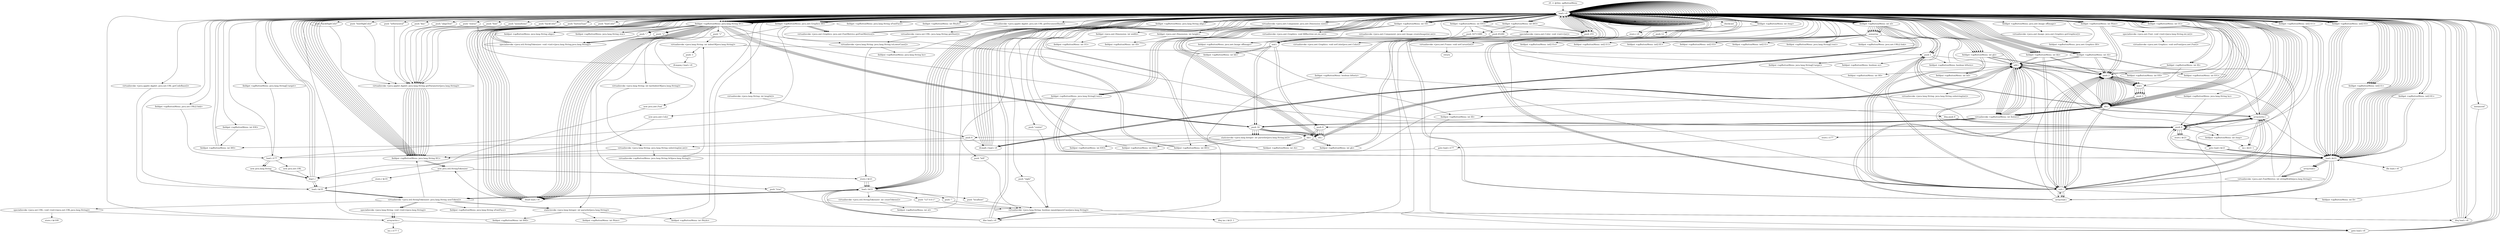 digraph "" {
    "r0 := @this: apButtonMenu"
    "load.r r0"
    "r0 := @this: apButtonMenu"->"load.r r0";
    "load.r r0"->"load.r r0";
    "push \"key\""
    "load.r r0"->"push \"key\"";
    "virtualinvoke <java.applet.Applet: java.lang.String getParameter(java.lang.String)>"
    "push \"key\""->"virtualinvoke <java.applet.Applet: java.lang.String getParameter(java.lang.String)>";
    "fieldput <apButtonMenu: java.lang.String l01>"
    "virtualinvoke <java.applet.Applet: java.lang.String getParameter(java.lang.String)>"->"fieldput <apButtonMenu: java.lang.String l01>";
    "fieldput <apButtonMenu: java.lang.String l01>"->"load.r r0";
    "fieldget <apButtonMenu: java.lang.String l01>"
    "load.r r0"->"fieldget <apButtonMenu: java.lang.String l01>";
    "ifnull load.r r0"
    "fieldget <apButtonMenu: java.lang.String l01>"->"ifnull load.r r0";
    "ifnull load.r r0"->"load.r r0";
    "load.r r0"->"fieldget <apButtonMenu: java.lang.String l01>";
    "virtualinvoke <java.lang.String: int length()>"
    "fieldget <apButtonMenu: java.lang.String l01>"->"virtualinvoke <java.lang.String: int length()>";
    "push 6"
    "virtualinvoke <java.lang.String: int length()>"->"push 6";
    "ifcmplt.i load.r r0"
    "push 6"->"ifcmplt.i load.r r0";
    "ifcmplt.i load.r r0"->"load.r r0";
    "load.r r0"->"load.r r0";
    "load.r r0"->"fieldget <apButtonMenu: java.lang.String l01>";
    "virtualinvoke <java.lang.String: java.lang.String toLowerCase()>"
    "fieldget <apButtonMenu: java.lang.String l01>"->"virtualinvoke <java.lang.String: java.lang.String toLowerCase()>";
    "fieldput <apButtonMenu: java.lang.String ho>"
    "virtualinvoke <java.lang.String: java.lang.String toLowerCase()>"->"fieldput <apButtonMenu: java.lang.String ho>";
    "fieldput <apButtonMenu: java.lang.String ho>"->"load.r r0";
    "virtualinvoke <java.applet.Applet: java.net.URL getDocumentBase()>"
    "load.r r0"->"virtualinvoke <java.applet.Applet: java.net.URL getDocumentBase()>";
    "virtualinvoke <java.net.URL: java.lang.String getHost()>"
    "virtualinvoke <java.applet.Applet: java.net.URL getDocumentBase()>"->"virtualinvoke <java.net.URL: java.lang.String getHost()>";
    "virtualinvoke <java.net.URL: java.lang.String getHost()>"->"virtualinvoke <java.lang.String: java.lang.String toLowerCase()>";
    "store.r $r21"
    "virtualinvoke <java.lang.String: java.lang.String toLowerCase()>"->"store.r $r21";
    "load.r $r21"
    "store.r $r21"->"load.r $r21";
    "load.r $r21"->"ifnull load.r r0";
    "ifnull load.r r0"->"load.r $r21";
    "push \"localhost\""
    "load.r $r21"->"push \"localhost\"";
    "virtualinvoke <java.lang.String: boolean equalsIgnoreCase(java.lang.String)>"
    "push \"localhost\""->"virtualinvoke <java.lang.String: boolean equalsIgnoreCase(java.lang.String)>";
    "ifne load.r r0"
    "virtualinvoke <java.lang.String: boolean equalsIgnoreCase(java.lang.String)>"->"ifne load.r r0";
    "ifne load.r r0"->"load.r $r21";
    "push \"127.0.0.1\""
    "load.r $r21"->"push \"127.0.0.1\"";
    "push \"127.0.0.1\""->"virtualinvoke <java.lang.String: boolean equalsIgnoreCase(java.lang.String)>";
    "virtualinvoke <java.lang.String: boolean equalsIgnoreCase(java.lang.String)>"->"ifne load.r r0";
    "ifne load.r r0"->"load.r $r21";
    "push \"\""
    "load.r $r21"->"push \"\"";
    "push \"\""->"virtualinvoke <java.lang.String: boolean equalsIgnoreCase(java.lang.String)>";
    "virtualinvoke <java.lang.String: boolean equalsIgnoreCase(java.lang.String)>"->"ifne load.r r0";
    "ifne load.r r0"->"load.r $r21";
    "load.r $r21"->"load.r r0";
    "load.r r0"->"load.r r0";
    "fieldget <apButtonMenu: java.lang.String ho>"
    "load.r r0"->"fieldget <apButtonMenu: java.lang.String ho>";
    "push 0"
    "fieldget <apButtonMenu: java.lang.String ho>"->"push 0";
    "push 0"->"push 6";
    "virtualinvoke <java.lang.String: java.lang.String substring(int,int)>"
    "push 6"->"virtualinvoke <java.lang.String: java.lang.String substring(int,int)>";
    "virtualinvoke <apButtonMenu: java.lang.String hO(java.lang.String)>"
    "virtualinvoke <java.lang.String: java.lang.String substring(int,int)>"->"virtualinvoke <apButtonMenu: java.lang.String hO(java.lang.String)>";
    "virtualinvoke <java.lang.String: int indexOf(java.lang.String)>"
    "virtualinvoke <apButtonMenu: java.lang.String hO(java.lang.String)>"->"virtualinvoke <java.lang.String: int indexOf(java.lang.String)>";
    "push -1"
    "virtualinvoke <java.lang.String: int indexOf(java.lang.String)>"->"push -1";
    "ifcmpeq.i load.r r0"
    "push -1"->"ifcmpeq.i load.r r0";
    "ifcmpeq.i load.r r0"->"load.r r0";
    "push 1"
    "load.r r0"->"push 1";
    "fieldput <apButtonMenu: boolean oo>"
    "push 1"->"fieldput <apButtonMenu: boolean oo>";
    "fieldput <apButtonMenu: boolean oo>"->"load.r r0";
    "load.r r0"->"load.r r0";
    "virtualinvoke <java.awt.Component: java.awt.Dimension size()>"
    "load.r r0"->"virtualinvoke <java.awt.Component: java.awt.Dimension size()>";
    "fieldget <java.awt.Dimension: int width>"
    "virtualinvoke <java.awt.Component: java.awt.Dimension size()>"->"fieldget <java.awt.Dimension: int width>";
    "fieldput <apButtonMenu: int O1>"
    "fieldget <java.awt.Dimension: int width>"->"fieldput <apButtonMenu: int O1>";
    "fieldput <apButtonMenu: int O1>"->"load.r r0";
    "load.r r0"->"load.r r0";
    "load.r r0"->"virtualinvoke <java.awt.Component: java.awt.Dimension size()>";
    "fieldget <java.awt.Dimension: int height>"
    "virtualinvoke <java.awt.Component: java.awt.Dimension size()>"->"fieldget <java.awt.Dimension: int height>";
    "fieldput <apButtonMenu: int Ol>"
    "fieldget <java.awt.Dimension: int height>"->"fieldput <apButtonMenu: int Ol>";
    "fieldput <apButtonMenu: int Ol>"->"load.r r0";
    "load.r r0"->"load.r r0";
    "push \"buttonType\""
    "load.r r0"->"push \"buttonType\"";
    "push \"buttonType\""->"virtualinvoke <java.applet.Applet: java.lang.String getParameter(java.lang.String)>";
    "virtualinvoke <java.applet.Applet: java.lang.String getParameter(java.lang.String)>"->"fieldput <apButtonMenu: java.lang.String l01>";
    "fieldput <apButtonMenu: java.lang.String l01>"->"load.r r0";
    "load.r r0"->"fieldget <apButtonMenu: java.lang.String l01>";
    "fieldget <apButtonMenu: java.lang.String l01>"->"ifnull load.r r0";
    "ifnull load.r r0"->"load.r r0";
    "load.r r0"->"load.r r0";
    "load.r r0"->"fieldget <apButtonMenu: java.lang.String l01>";
    "staticinvoke <java.lang.Integer: int parseInt(java.lang.String)>"
    "fieldget <apButtonMenu: java.lang.String l01>"->"staticinvoke <java.lang.Integer: int parseInt(java.lang.String)>";
    "fieldput <apButtonMenu: int l00l>"
    "staticinvoke <java.lang.Integer: int parseInt(java.lang.String)>"->"fieldput <apButtonMenu: int l00l>";
    "fieldput <apButtonMenu: int l00l>"->"load.r r0";
    "load.r r0"->"load.r r0";
    "push \"backColor\""
    "load.r r0"->"push \"backColor\"";
    "push \"backColor\""->"virtualinvoke <java.applet.Applet: java.lang.String getParameter(java.lang.String)>";
    "virtualinvoke <java.applet.Applet: java.lang.String getParameter(java.lang.String)>"->"fieldput <apButtonMenu: java.lang.String l01>";
    "fieldput <apButtonMenu: java.lang.String l01>"->"load.r r0";
    "load.r r0"->"fieldget <apButtonMenu: java.lang.String l01>";
    "fieldget <apButtonMenu: java.lang.String l01>"->"ifnull load.r r0";
    "ifnull load.r r0"->"load.r r0";
    "load.r r0"->"load.r r0";
    "load.r r0"->"fieldget <apButtonMenu: java.lang.String l01>";
    "push 16"
    "fieldget <apButtonMenu: java.lang.String l01>"->"push 16";
    "staticinvoke <java.lang.Integer: int parseInt(java.lang.String,int)>"
    "push 16"->"staticinvoke <java.lang.Integer: int parseInt(java.lang.String,int)>";
    "fieldput <apButtonMenu: int lOO>"
    "staticinvoke <java.lang.Integer: int parseInt(java.lang.String,int)>"->"fieldput <apButtonMenu: int lOO>";
    "fieldput <apButtonMenu: int lOO>"->"load.r r0";
    "load.r r0"->"load.r r0";
    "fieldget <apButtonMenu: int lOO>"
    "load.r r0"->"fieldget <apButtonMenu: int lOO>";
    "fieldput <apButtonMenu: int l0O>"
    "fieldget <apButtonMenu: int lOO>"->"fieldput <apButtonMenu: int l0O>";
    "fieldput <apButtonMenu: int l0O>"->"load.r r0";
    "load.r r0"->"load.r r0";
    "push \"fontColor\""
    "load.r r0"->"push \"fontColor\"";
    "push \"fontColor\""->"virtualinvoke <java.applet.Applet: java.lang.String getParameter(java.lang.String)>";
    "virtualinvoke <java.applet.Applet: java.lang.String getParameter(java.lang.String)>"->"fieldput <apButtonMenu: java.lang.String l01>";
    "fieldput <apButtonMenu: java.lang.String l01>"->"load.r r0";
    "load.r r0"->"fieldget <apButtonMenu: java.lang.String l01>";
    "fieldget <apButtonMenu: java.lang.String l01>"->"ifnull load.r r0";
    "ifnull load.r r0"->"load.r r0";
    "load.r r0"->"load.r r0";
    "load.r r0"->"fieldget <apButtonMenu: java.lang.String l01>";
    "fieldget <apButtonMenu: java.lang.String l01>"->"push 16";
    "push 16"->"staticinvoke <java.lang.Integer: int parseInt(java.lang.String,int)>";
    "fieldput <apButtonMenu: int lO0>"
    "staticinvoke <java.lang.Integer: int parseInt(java.lang.String,int)>"->"fieldput <apButtonMenu: int lO0>";
    "fieldput <apButtonMenu: int lO0>"->"load.r r0";
    "load.r r0"->"load.r r0";
    "fieldget <apButtonMenu: int lO0>"
    "load.r r0"->"fieldget <apButtonMenu: int lO0>";
    "fieldput <apButtonMenu: int l00>"
    "fieldget <apButtonMenu: int lO0>"->"fieldput <apButtonMenu: int l00>";
    "fieldput <apButtonMenu: int l00>"->"load.r r0";
    "load.r r0"->"load.r r0";
    "push \"backHighColor\""
    "load.r r0"->"push \"backHighColor\"";
    "push \"backHighColor\""->"virtualinvoke <java.applet.Applet: java.lang.String getParameter(java.lang.String)>";
    "virtualinvoke <java.applet.Applet: java.lang.String getParameter(java.lang.String)>"->"fieldput <apButtonMenu: java.lang.String l01>";
    "fieldput <apButtonMenu: java.lang.String l01>"->"load.r r0";
    "load.r r0"->"fieldget <apButtonMenu: java.lang.String l01>";
    "fieldget <apButtonMenu: java.lang.String l01>"->"ifnull load.r r0";
    "ifnull load.r r0"->"load.r r0";
    "load.r r0"->"load.r r0";
    "load.r r0"->"fieldget <apButtonMenu: java.lang.String l01>";
    "fieldget <apButtonMenu: java.lang.String l01>"->"push 16";
    "push 16"->"staticinvoke <java.lang.Integer: int parseInt(java.lang.String,int)>";
    "staticinvoke <java.lang.Integer: int parseInt(java.lang.String,int)>"->"fieldput <apButtonMenu: int l0O>";
    "fieldput <apButtonMenu: int l0O>"->"load.r r0";
    "load.r r0"->"load.r r0";
    "push \"fontHighColor\""
    "load.r r0"->"push \"fontHighColor\"";
    "push \"fontHighColor\""->"virtualinvoke <java.applet.Applet: java.lang.String getParameter(java.lang.String)>";
    "virtualinvoke <java.applet.Applet: java.lang.String getParameter(java.lang.String)>"->"fieldput <apButtonMenu: java.lang.String l01>";
    "fieldput <apButtonMenu: java.lang.String l01>"->"load.r r0";
    "load.r r0"->"fieldget <apButtonMenu: java.lang.String l01>";
    "fieldget <apButtonMenu: java.lang.String l01>"->"ifnull load.r r0";
    "ifnull load.r r0"->"load.r r0";
    "load.r r0"->"load.r r0";
    "load.r r0"->"fieldget <apButtonMenu: java.lang.String l01>";
    "fieldget <apButtonMenu: java.lang.String l01>"->"push 16";
    "push 16"->"staticinvoke <java.lang.Integer: int parseInt(java.lang.String,int)>";
    "staticinvoke <java.lang.Integer: int parseInt(java.lang.String,int)>"->"fieldput <apButtonMenu: int l00>";
    "fieldput <apButtonMenu: int l00>"->"load.r r0";
    "load.r r0"->"load.r r0";
    "push \"isHorizontal\""
    "load.r r0"->"push \"isHorizontal\"";
    "push \"isHorizontal\""->"virtualinvoke <java.applet.Applet: java.lang.String getParameter(java.lang.String)>";
    "virtualinvoke <java.applet.Applet: java.lang.String getParameter(java.lang.String)>"->"fieldput <apButtonMenu: java.lang.String l01>";
    "fieldput <apButtonMenu: java.lang.String l01>"->"load.r r0";
    "load.r r0"->"fieldget <apButtonMenu: java.lang.String l01>";
    "fieldget <apButtonMenu: java.lang.String l01>"->"ifnull load.r r0";
    "ifnull load.r r0"->"load.r r0";
    "load.r r0"->"fieldget <apButtonMenu: java.lang.String l01>";
    "push \"true\""
    "fieldget <apButtonMenu: java.lang.String l01>"->"push \"true\"";
    "push \"true\""->"virtualinvoke <java.lang.String: boolean equalsIgnoreCase(java.lang.String)>";
    "ifeq load.r r0"
    "virtualinvoke <java.lang.String: boolean equalsIgnoreCase(java.lang.String)>"->"ifeq load.r r0";
    "ifeq load.r r0"->"load.r r0";
    "load.r r0"->"push 1";
    "fieldput <apButtonMenu: boolean bHoriz>"
    "push 1"->"fieldput <apButtonMenu: boolean bHoriz>";
    "fieldput <apButtonMenu: boolean bHoriz>"->"load.r r0";
    "load.r r0"->"load.r r0";
    "push \"alignText\""
    "load.r r0"->"push \"alignText\"";
    "push \"alignText\""->"virtualinvoke <java.applet.Applet: java.lang.String getParameter(java.lang.String)>";
    "virtualinvoke <java.applet.Applet: java.lang.String getParameter(java.lang.String)>"->"fieldput <apButtonMenu: java.lang.String l01>";
    "fieldput <apButtonMenu: java.lang.String l01>"->"load.r r0";
    "load.r r0"->"fieldget <apButtonMenu: java.lang.String l01>";
    "fieldget <apButtonMenu: java.lang.String l01>"->"ifnull load.r r0";
    "ifnull load.r r0"->"load.r r0";
    "load.r r0"->"load.r r0";
    "load.r r0"->"fieldget <apButtonMenu: java.lang.String l01>";
    "fieldput <apButtonMenu: java.lang.String align>"
    "fieldget <apButtonMenu: java.lang.String l01>"->"fieldput <apButtonMenu: java.lang.String align>";
    "fieldput <apButtonMenu: java.lang.String align>"->"load.r r0";
    "load.r r0"->"load.r r0";
    "push \"status\""
    "load.r r0"->"push \"status\"";
    "push \"status\""->"virtualinvoke <java.applet.Applet: java.lang.String getParameter(java.lang.String)>";
    "virtualinvoke <java.applet.Applet: java.lang.String getParameter(java.lang.String)>"->"fieldput <apButtonMenu: java.lang.String l01>";
    "fieldput <apButtonMenu: java.lang.String l01>"->"load.r r0";
    "load.r r0"->"fieldget <apButtonMenu: java.lang.String l01>";
    "fieldget <apButtonMenu: java.lang.String l01>"->"ifnull load.r r0";
    "ifnull load.r r0"->"load.r r0";
    "load.r r0"->"load.r r0";
    "load.r r0"->"fieldget <apButtonMenu: java.lang.String l01>";
    "fieldput <apButtonMenu: java.lang.String stat>"
    "fieldget <apButtonMenu: java.lang.String l01>"->"fieldput <apButtonMenu: java.lang.String stat>";
    "fieldput <apButtonMenu: java.lang.String stat>"->"load.r r0";
    "load.r r0"->"load.r r0";
    "push \"font\""
    "load.r r0"->"push \"font\"";
    "push \"font\""->"virtualinvoke <java.applet.Applet: java.lang.String getParameter(java.lang.String)>";
    "virtualinvoke <java.applet.Applet: java.lang.String getParameter(java.lang.String)>"->"fieldput <apButtonMenu: java.lang.String l01>";
    "fieldput <apButtonMenu: java.lang.String l01>"->"load.r r0";
    "load.r r0"->"fieldget <apButtonMenu: java.lang.String l01>";
    "fieldget <apButtonMenu: java.lang.String l01>"->"ifnull load.r r0";
    "new java.util.StringTokenizer"
    "ifnull load.r r0"->"new java.util.StringTokenizer";
    "new java.util.StringTokenizer"->"store.r $r21";
    "store.r $r21"->"load.r $r21";
    "load.r $r21"->"load.r r0";
    "load.r r0"->"fieldget <apButtonMenu: java.lang.String l01>";
    "push \",\""
    "fieldget <apButtonMenu: java.lang.String l01>"->"push \",\"";
    "specialinvoke <java.util.StringTokenizer: void <init>(java.lang.String,java.lang.String)>"
    "push \",\""->"specialinvoke <java.util.StringTokenizer: void <init>(java.lang.String,java.lang.String)>";
    "specialinvoke <java.util.StringTokenizer: void <init>(java.lang.String,java.lang.String)>"->"load.r r0";
    "load.r r0"->"load.r $r21";
    "virtualinvoke <java.util.StringTokenizer: java.lang.String nextToken()>"
    "load.r $r21"->"virtualinvoke <java.util.StringTokenizer: java.lang.String nextToken()>";
    "fieldput <apButtonMenu: java.lang.String sFontFace>"
    "virtualinvoke <java.util.StringTokenizer: java.lang.String nextToken()>"->"fieldput <apButtonMenu: java.lang.String sFontFace>";
    "fieldput <apButtonMenu: java.lang.String sFontFace>"->"load.r r0";
    "load.r r0"->"load.r $r21";
    "load.r $r21"->"virtualinvoke <java.util.StringTokenizer: java.lang.String nextToken()>";
    "virtualinvoke <java.util.StringTokenizer: java.lang.String nextToken()>"->"staticinvoke <java.lang.Integer: int parseInt(java.lang.String)>";
    "fieldput <apButtonMenu: int fSize>"
    "staticinvoke <java.lang.Integer: int parseInt(java.lang.String)>"->"fieldput <apButtonMenu: int fSize>";
    "fieldput <apButtonMenu: int fSize>"->"load.r r0";
    "load.r r0"->"load.r $r21";
    "load.r $r21"->"virtualinvoke <java.util.StringTokenizer: java.lang.String nextToken()>";
    "virtualinvoke <java.util.StringTokenizer: java.lang.String nextToken()>"->"staticinvoke <java.lang.Integer: int parseInt(java.lang.String)>";
    "fieldput <apButtonMenu: int fStyle>"
    "staticinvoke <java.lang.Integer: int parseInt(java.lang.String)>"->"fieldput <apButtonMenu: int fStyle>";
    "fieldput <apButtonMenu: int fStyle>"->"load.r r0";
    "load.r r0"->"load.r r0";
    "push \"menuItems\""
    "load.r r0"->"push \"menuItems\"";
    "push \"menuItems\""->"virtualinvoke <java.applet.Applet: java.lang.String getParameter(java.lang.String)>";
    "virtualinvoke <java.applet.Applet: java.lang.String getParameter(java.lang.String)>"->"fieldput <apButtonMenu: java.lang.String l01>";
    "fieldput <apButtonMenu: java.lang.String l01>"->"load.r r0";
    "load.r r0"->"load.r r0";
    "load.r r0"->"fieldget <apButtonMenu: java.lang.String l01>";
    "fieldget <apButtonMenu: java.lang.String l01>"->"push 0";
    "push 0"->"load.r r0";
    "load.r r0"->"fieldget <apButtonMenu: java.lang.String l01>";
    "push \"}\""
    "fieldget <apButtonMenu: java.lang.String l01>"->"push \"}\"";
    "virtualinvoke <java.lang.String: int lastIndexOf(java.lang.String)>"
    "push \"}\""->"virtualinvoke <java.lang.String: int lastIndexOf(java.lang.String)>";
    "virtualinvoke <java.lang.String: int lastIndexOf(java.lang.String)>"->"virtualinvoke <java.lang.String: java.lang.String substring(int,int)>";
    "virtualinvoke <java.lang.String: java.lang.String substring(int,int)>"->"fieldput <apButtonMenu: java.lang.String l01>";
    "fieldput <apButtonMenu: java.lang.String l01>"->"new java.util.StringTokenizer";
    "new java.util.StringTokenizer"->"store.r $r21";
    "store.r $r21"->"load.r $r21";
    "load.r $r21"->"load.r r0";
    "load.r r0"->"fieldget <apButtonMenu: java.lang.String l01>";
    "fieldget <apButtonMenu: java.lang.String l01>"->"push \"}\"";
    "push \"}\""->"specialinvoke <java.util.StringTokenizer: void <init>(java.lang.String,java.lang.String)>";
    "specialinvoke <java.util.StringTokenizer: void <init>(java.lang.String,java.lang.String)>"->"load.r r0";
    "load.r r0"->"load.r $r21";
    "virtualinvoke <java.util.StringTokenizer: int countTokens()>"
    "load.r $r21"->"virtualinvoke <java.util.StringTokenizer: int countTokens()>";
    "fieldput <apButtonMenu: int ol>"
    "virtualinvoke <java.util.StringTokenizer: int countTokens()>"->"fieldput <apButtonMenu: int ol>";
    "fieldput <apButtonMenu: int ol>"->"load.r r0";
    "fieldget <apButtonMenu: boolean bHoriz>"
    "load.r r0"->"fieldget <apButtonMenu: boolean bHoriz>";
    "fieldget <apButtonMenu: boolean bHoriz>"->"ifne load.r r0";
    "ifne load.r r0"->"load.r r0";
    "load.r r0"->"load.r r0";
    "fieldget <apButtonMenu: int Ol>"
    "load.r r0"->"fieldget <apButtonMenu: int Ol>";
    "fieldget <apButtonMenu: int Ol>"->"load.r r0";
    "fieldget <apButtonMenu: int ol>"
    "load.r r0"->"fieldget <apButtonMenu: int ol>";
    "div.i"
    "fieldget <apButtonMenu: int ol>"->"div.i";
    "fieldput <apButtonMenu: int lll>"
    "div.i"->"fieldput <apButtonMenu: int lll>";
    "goto load.r r0"
    "fieldput <apButtonMenu: int lll>"->"goto load.r r0";
    "goto load.r r0"->"load.r r0";
    "load.r r0"->"load.r r0";
    "load.r r0"->"fieldget <apButtonMenu: int ol>";
    "newarray"
    "fieldget <apButtonMenu: int ol>"->"newarray";
    "fieldput <apButtonMenu: int[] l1o>"
    "newarray"->"fieldput <apButtonMenu: int[] l1o>";
    "fieldput <apButtonMenu: int[] l1o>"->"load.r r0";
    "load.r r0"->"load.r r0";
    "load.r r0"->"fieldget <apButtonMenu: int ol>";
    "fieldget <apButtonMenu: int ol>"->"newarray";
    "fieldput <apButtonMenu: int[] l11>"
    "newarray"->"fieldput <apButtonMenu: int[] l11>";
    "fieldput <apButtonMenu: int[] l11>"->"load.r r0";
    "load.r r0"->"load.r r0";
    "load.r r0"->"fieldget <apButtonMenu: int ol>";
    "fieldget <apButtonMenu: int ol>"->"newarray";
    "fieldput <apButtonMenu: int[] ll1>"
    "newarray"->"fieldput <apButtonMenu: int[] ll1>";
    "fieldput <apButtonMenu: int[] ll1>"->"load.r r0";
    "load.r r0"->"load.r r0";
    "load.r r0"->"fieldget <apButtonMenu: int ol>";
    "fieldget <apButtonMenu: int ol>"->"newarray";
    "fieldput <apButtonMenu: int[] l1l>"
    "newarray"->"fieldput <apButtonMenu: int[] l1l>";
    "fieldput <apButtonMenu: int[] l1l>"->"load.r r0";
    "load.r r0"->"load.r r0";
    "load.r r0"->"fieldget <apButtonMenu: int ol>";
    "fieldget <apButtonMenu: int ol>"->"newarray";
    "fieldput <apButtonMenu: int[] l1>"
    "newarray"->"fieldput <apButtonMenu: int[] l1>";
    "fieldput <apButtonMenu: int[] l1>"->"load.r r0";
    "load.r r0"->"load.r r0";
    "load.r r0"->"fieldget <apButtonMenu: int ol>";
    "fieldget <apButtonMenu: int ol>"->"newarray";
    "fieldput <apButtonMenu: java.lang.String[] text>"
    "newarray"->"fieldput <apButtonMenu: java.lang.String[] text>";
    "fieldput <apButtonMenu: java.lang.String[] text>"->"load.r r0";
    "load.r r0"->"load.r r0";
    "load.r r0"->"fieldget <apButtonMenu: int ol>";
    "fieldget <apButtonMenu: int ol>"->"newarray";
    "fieldput <apButtonMenu: java.net.URL[] link>"
    "newarray"->"fieldput <apButtonMenu: java.net.URL[] link>";
    "fieldput <apButtonMenu: java.net.URL[] link>"->"load.r r0";
    "load.r r0"->"load.r r0";
    "load.r r0"->"fieldget <apButtonMenu: int ol>";
    "fieldget <apButtonMenu: int ol>"->"newarray";
    "fieldput <apButtonMenu: java.lang.String[] target>"
    "newarray"->"fieldput <apButtonMenu: java.lang.String[] target>";
    "fieldput <apButtonMenu: java.lang.String[] target>"->"push 0";
    "store.i i177"
    "push 0"->"store.i i177";
    "goto load.i i177"
    "store.i i177"->"goto load.i i177";
    "load.i i177"
    "goto load.i i177"->"load.i i177";
    "load.i i177"->"load.r r0";
    "load.r r0"->"fieldget <apButtonMenu: int ol>";
    "fieldget <apButtonMenu: int ol>"->"ifcmplt.i load.r r0";
    "ifcmplt.i load.r r0"->"load.r r0";
    "load.r r0"->"load.r r0";
    "fieldget <apButtonMenu: int l0O>"
    "load.r r0"->"fieldget <apButtonMenu: int l0O>";
    "push 16711680"
    "fieldget <apButtonMenu: int l0O>"->"push 16711680";
    "and.i"
    "push 16711680"->"and.i";
    "and.i"->"push 16";
    "shr.i"
    "push 16"->"shr.i";
    "fieldput <apButtonMenu: int rb>"
    "shr.i"->"fieldput <apButtonMenu: int rb>";
    "fieldput <apButtonMenu: int rb>"->"load.r r0";
    "load.r r0"->"load.r r0";
    "load.r r0"->"fieldget <apButtonMenu: int l0O>";
    "push 65280"
    "fieldget <apButtonMenu: int l0O>"->"push 65280";
    "push 65280"->"and.i";
    "push 8"
    "and.i"->"push 8";
    "push 8"->"shr.i";
    "fieldput <apButtonMenu: int gb>"
    "shr.i"->"fieldput <apButtonMenu: int gb>";
    "fieldput <apButtonMenu: int gb>"->"load.r r0";
    "load.r r0"->"load.r r0";
    "load.r r0"->"fieldget <apButtonMenu: int l0O>";
    "push 255"
    "fieldget <apButtonMenu: int l0O>"->"push 255";
    "push 255"->"and.i";
    "fieldput <apButtonMenu: int bb>"
    "and.i"->"fieldput <apButtonMenu: int bb>";
    "fieldput <apButtonMenu: int bb>"->"load.r r0";
    "load.r r0"->"load.r r0";
    "load.r r0"->"load.r r0";
    "fieldget <apButtonMenu: int rb>"
    "load.r r0"->"fieldget <apButtonMenu: int rb>";
    "push 2"
    "fieldget <apButtonMenu: int rb>"->"push 2";
    "mul.i"
    "push 2"->"mul.i";
    "push 3"
    "mul.i"->"push 3";
    "push 3"->"div.i";
    "virtualinvoke <apButtonMenu: int llo(int)>"
    "div.i"->"virtualinvoke <apButtonMenu: int llo(int)>";
    "virtualinvoke <apButtonMenu: int llo(int)>"->"push 16";
    "shl.i"
    "push 16"->"shl.i";
    "shl.i"->"load.r r0";
    "load.r r0"->"load.r r0";
    "fieldget <apButtonMenu: int gb>"
    "load.r r0"->"fieldget <apButtonMenu: int gb>";
    "fieldget <apButtonMenu: int gb>"->"push 2";
    "push 2"->"mul.i";
    "mul.i"->"push 3";
    "push 3"->"div.i";
    "div.i"->"virtualinvoke <apButtonMenu: int llo(int)>";
    "virtualinvoke <apButtonMenu: int llo(int)>"->"push 8";
    "push 8"->"shl.i";
    "add.i"
    "shl.i"->"add.i";
    "add.i"->"load.r r0";
    "load.r r0"->"load.r r0";
    "fieldget <apButtonMenu: int bb>"
    "load.r r0"->"fieldget <apButtonMenu: int bb>";
    "fieldget <apButtonMenu: int bb>"->"push 2";
    "push 2"->"mul.i";
    "mul.i"->"push 3";
    "push 3"->"div.i";
    "div.i"->"virtualinvoke <apButtonMenu: int llo(int)>";
    "virtualinvoke <apButtonMenu: int llo(int)>"->"add.i";
    "fieldput <apButtonMenu: int l0l>"
    "add.i"->"fieldput <apButtonMenu: int l0l>";
    "fieldput <apButtonMenu: int l0l>"->"load.r r0";
    "load.r r0"->"load.r r0";
    "load.r r0"->"push 255";
    "push 255"->"load.r r0";
    "load.r r0"->"fieldget <apButtonMenu: int rb>";
    "sub.i"
    "fieldget <apButtonMenu: int rb>"->"sub.i";
    "sub.i"->"push 2";
    "push 2"->"div.i";
    "div.i"->"load.r r0";
    "load.r r0"->"fieldget <apButtonMenu: int rb>";
    "fieldget <apButtonMenu: int rb>"->"add.i";
    "add.i"->"virtualinvoke <apButtonMenu: int llo(int)>";
    "virtualinvoke <apButtonMenu: int llo(int)>"->"push 16";
    "push 16"->"shl.i";
    "shl.i"->"load.r r0";
    "load.r r0"->"push 255";
    "push 255"->"load.r r0";
    "load.r r0"->"fieldget <apButtonMenu: int gb>";
    "fieldget <apButtonMenu: int gb>"->"sub.i";
    "sub.i"->"push 2";
    "push 2"->"div.i";
    "div.i"->"load.r r0";
    "load.r r0"->"fieldget <apButtonMenu: int gb>";
    "fieldget <apButtonMenu: int gb>"->"add.i";
    "add.i"->"virtualinvoke <apButtonMenu: int llo(int)>";
    "virtualinvoke <apButtonMenu: int llo(int)>"->"push 8";
    "push 8"->"shl.i";
    "shl.i"->"add.i";
    "add.i"->"load.r r0";
    "load.r r0"->"push 255";
    "push 255"->"load.r r0";
    "load.r r0"->"fieldget <apButtonMenu: int bb>";
    "fieldget <apButtonMenu: int bb>"->"sub.i";
    "sub.i"->"push 2";
    "push 2"->"div.i";
    "div.i"->"load.r r0";
    "load.r r0"->"fieldget <apButtonMenu: int bb>";
    "fieldget <apButtonMenu: int bb>"->"add.i";
    "add.i"->"virtualinvoke <apButtonMenu: int llo(int)>";
    "virtualinvoke <apButtonMenu: int llo(int)>"->"add.i";
    "fieldput <apButtonMenu: int lol>"
    "add.i"->"fieldput <apButtonMenu: int lol>";
    "fieldput <apButtonMenu: int lol>"->"load.r r0";
    "load.r r0"->"load.r r0";
    "load.r r0"->"fieldget <apButtonMenu: int lOO>";
    "fieldget <apButtonMenu: int lOO>"->"push 16711680";
    "push 16711680"->"and.i";
    "and.i"->"push 16";
    "push 16"->"shr.i";
    "shr.i"->"fieldput <apButtonMenu: int rb>";
    "fieldput <apButtonMenu: int rb>"->"load.r r0";
    "load.r r0"->"load.r r0";
    "load.r r0"->"fieldget <apButtonMenu: int lOO>";
    "fieldget <apButtonMenu: int lOO>"->"push 65280";
    "push 65280"->"and.i";
    "and.i"->"push 8";
    "push 8"->"shr.i";
    "shr.i"->"fieldput <apButtonMenu: int gb>";
    "fieldput <apButtonMenu: int gb>"->"load.r r0";
    "load.r r0"->"load.r r0";
    "load.r r0"->"fieldget <apButtonMenu: int lOO>";
    "fieldget <apButtonMenu: int lOO>"->"push 255";
    "push 255"->"and.i";
    "and.i"->"fieldput <apButtonMenu: int bb>";
    "fieldput <apButtonMenu: int bb>"->"load.r r0";
    "load.r r0"->"load.r r0";
    "load.r r0"->"load.r r0";
    "load.r r0"->"fieldget <apButtonMenu: int rb>";
    "fieldget <apButtonMenu: int rb>"->"push 2";
    "push 2"->"mul.i";
    "mul.i"->"push 3";
    "push 3"->"div.i";
    "div.i"->"virtualinvoke <apButtonMenu: int llo(int)>";
    "virtualinvoke <apButtonMenu: int llo(int)>"->"push 16";
    "push 16"->"shl.i";
    "shl.i"->"load.r r0";
    "load.r r0"->"load.r r0";
    "load.r r0"->"fieldget <apButtonMenu: int gb>";
    "fieldget <apButtonMenu: int gb>"->"push 2";
    "push 2"->"mul.i";
    "mul.i"->"push 3";
    "push 3"->"div.i";
    "div.i"->"virtualinvoke <apButtonMenu: int llo(int)>";
    "virtualinvoke <apButtonMenu: int llo(int)>"->"push 8";
    "push 8"->"shl.i";
    "shl.i"->"add.i";
    "add.i"->"load.r r0";
    "load.r r0"->"load.r r0";
    "load.r r0"->"fieldget <apButtonMenu: int bb>";
    "fieldget <apButtonMenu: int bb>"->"push 2";
    "push 2"->"mul.i";
    "mul.i"->"push 3";
    "push 3"->"div.i";
    "div.i"->"virtualinvoke <apButtonMenu: int llo(int)>";
    "virtualinvoke <apButtonMenu: int llo(int)>"->"add.i";
    "fieldput <apButtonMenu: int lOl>"
    "add.i"->"fieldput <apButtonMenu: int lOl>";
    "fieldput <apButtonMenu: int lOl>"->"load.r r0";
    "load.r r0"->"load.r r0";
    "load.r r0"->"push 255";
    "push 255"->"load.r r0";
    "load.r r0"->"fieldget <apButtonMenu: int rb>";
    "fieldget <apButtonMenu: int rb>"->"sub.i";
    "sub.i"->"push 2";
    "push 2"->"div.i";
    "div.i"->"load.r r0";
    "load.r r0"->"fieldget <apButtonMenu: int rb>";
    "fieldget <apButtonMenu: int rb>"->"add.i";
    "add.i"->"virtualinvoke <apButtonMenu: int llo(int)>";
    "virtualinvoke <apButtonMenu: int llo(int)>"->"push 16";
    "push 16"->"shl.i";
    "shl.i"->"load.r r0";
    "load.r r0"->"push 255";
    "push 255"->"load.r r0";
    "load.r r0"->"fieldget <apButtonMenu: int gb>";
    "fieldget <apButtonMenu: int gb>"->"sub.i";
    "sub.i"->"push 2";
    "push 2"->"div.i";
    "div.i"->"load.r r0";
    "load.r r0"->"fieldget <apButtonMenu: int gb>";
    "fieldget <apButtonMenu: int gb>"->"add.i";
    "add.i"->"virtualinvoke <apButtonMenu: int llo(int)>";
    "virtualinvoke <apButtonMenu: int llo(int)>"->"push 8";
    "push 8"->"shl.i";
    "shl.i"->"add.i";
    "add.i"->"load.r r0";
    "load.r r0"->"push 255";
    "push 255"->"load.r r0";
    "load.r r0"->"fieldget <apButtonMenu: int bb>";
    "fieldget <apButtonMenu: int bb>"->"sub.i";
    "sub.i"->"push 2";
    "push 2"->"div.i";
    "div.i"->"load.r r0";
    "load.r r0"->"fieldget <apButtonMenu: int bb>";
    "fieldget <apButtonMenu: int bb>"->"add.i";
    "add.i"->"virtualinvoke <apButtonMenu: int llo(int)>";
    "virtualinvoke <apButtonMenu: int llo(int)>"->"add.i";
    "fieldput <apButtonMenu: int lO1>"
    "add.i"->"fieldput <apButtonMenu: int lO1>";
    "fieldput <apButtonMenu: int lO1>"->"load.r r0";
    "load.r r0"->"load.r r0";
    "load.r r0"->"load.r r0";
    "fieldget <apButtonMenu: int O1>"
    "load.r r0"->"fieldget <apButtonMenu: int O1>";
    "fieldget <apButtonMenu: int O1>"->"load.r r0";
    "load.r r0"->"fieldget <apButtonMenu: int Ol>";
    "virtualinvoke <java.awt.Component: java.awt.Image createImage(int,int)>"
    "fieldget <apButtonMenu: int Ol>"->"virtualinvoke <java.awt.Component: java.awt.Image createImage(int,int)>";
    "fieldput <apButtonMenu: java.awt.Image offimage>"
    "virtualinvoke <java.awt.Component: java.awt.Image createImage(int,int)>"->"fieldput <apButtonMenu: java.awt.Image offimage>";
    "fieldput <apButtonMenu: java.awt.Image offimage>"->"load.r r0";
    "load.r r0"->"load.r r0";
    "fieldget <apButtonMenu: java.awt.Image offimage>"
    "load.r r0"->"fieldget <apButtonMenu: java.awt.Image offimage>";
    "virtualinvoke <java.awt.Image: java.awt.Graphics getGraphics()>"
    "fieldget <apButtonMenu: java.awt.Image offimage>"->"virtualinvoke <java.awt.Image: java.awt.Graphics getGraphics()>";
    "fieldput <apButtonMenu: java.awt.Graphics ll0>"
    "virtualinvoke <java.awt.Image: java.awt.Graphics getGraphics()>"->"fieldput <apButtonMenu: java.awt.Graphics ll0>";
    "fieldput <apButtonMenu: java.awt.Graphics ll0>"->"load.r r0";
    "fieldget <apButtonMenu: java.awt.Graphics ll0>"
    "load.r r0"->"fieldget <apButtonMenu: java.awt.Graphics ll0>";
    "new java.awt.Font"
    "fieldget <apButtonMenu: java.awt.Graphics ll0>"->"new java.awt.Font";
    "dup1.r"
    "new java.awt.Font"->"dup1.r";
    "dup1.r"->"load.r r0";
    "fieldget <apButtonMenu: java.lang.String sFontFace>"
    "load.r r0"->"fieldget <apButtonMenu: java.lang.String sFontFace>";
    "fieldget <apButtonMenu: java.lang.String sFontFace>"->"load.r r0";
    "fieldget <apButtonMenu: int fStyle>"
    "load.r r0"->"fieldget <apButtonMenu: int fStyle>";
    "fieldget <apButtonMenu: int fStyle>"->"load.r r0";
    "fieldget <apButtonMenu: int fSize>"
    "load.r r0"->"fieldget <apButtonMenu: int fSize>";
    "specialinvoke <java.awt.Font: void <init>(java.lang.String,int,int)>"
    "fieldget <apButtonMenu: int fSize>"->"specialinvoke <java.awt.Font: void <init>(java.lang.String,int,int)>";
    "virtualinvoke <java.awt.Graphics: void setFont(java.awt.Font)>"
    "specialinvoke <java.awt.Font: void <init>(java.lang.String,int,int)>"->"virtualinvoke <java.awt.Graphics: void setFont(java.awt.Font)>";
    "virtualinvoke <java.awt.Graphics: void setFont(java.awt.Font)>"->"load.r r0";
    "load.r r0"->"load.r r0";
    "fieldget <apButtonMenu: int lll>"
    "load.r r0"->"fieldget <apButtonMenu: int lll>";
    "fieldget <apButtonMenu: int lll>"->"push 2";
    "push 2"->"div.i";
    "div.i"->"load.r r0";
    "load.r r0"->"fieldget <apButtonMenu: int fSize>";
    "fieldget <apButtonMenu: int fSize>"->"push 2";
    "push 2"->"div.i";
    "div.i"->"add.i";
    "add.i"->"push 2";
    "push 2"->"sub.i";
    "fieldput <apButtonMenu: int ll>"
    "sub.i"->"fieldput <apButtonMenu: int ll>";
    "fieldput <apButtonMenu: int ll>"->"load.r r0";
    "load.r r0"->"fieldget <apButtonMenu: java.awt.Graphics ll0>";
    "new java.awt.Color"
    "fieldget <apButtonMenu: java.awt.Graphics ll0>"->"new java.awt.Color";
    "new java.awt.Color"->"dup1.r";
    "dup1.r"->"load.r r0";
    "load.r r0"->"fieldget <apButtonMenu: int lOO>";
    "specialinvoke <java.awt.Color: void <init>(int)>"
    "fieldget <apButtonMenu: int lOO>"->"specialinvoke <java.awt.Color: void <init>(int)>";
    "virtualinvoke <java.awt.Graphics: void setColor(java.awt.Color)>"
    "specialinvoke <java.awt.Color: void <init>(int)>"->"virtualinvoke <java.awt.Graphics: void setColor(java.awt.Color)>";
    "virtualinvoke <java.awt.Graphics: void setColor(java.awt.Color)>"->"load.r r0";
    "load.r r0"->"fieldget <apButtonMenu: java.awt.Graphics ll0>";
    "fieldget <apButtonMenu: java.awt.Graphics ll0>"->"push 0";
    "push 0"->"push 0";
    "push 0"->"load.r r0";
    "load.r r0"->"fieldget <apButtonMenu: int O1>";
    "fieldget <apButtonMenu: int O1>"->"load.r r0";
    "load.r r0"->"fieldget <apButtonMenu: int Ol>";
    "virtualinvoke <java.awt.Graphics: void fillRect(int,int,int,int)>"
    "fieldget <apButtonMenu: int Ol>"->"virtualinvoke <java.awt.Graphics: void fillRect(int,int,int,int)>";
    "virtualinvoke <java.awt.Graphics: void fillRect(int,int,int,int)>"->"load.r r0";
    "load.r r0"->"push 0";
    "fieldput <apButtonMenu: int itmp>"
    "push 0"->"fieldput <apButtonMenu: int itmp>";
    "fieldput <apButtonMenu: int itmp>"->"load.r r0";
    "load.r r0"->"fieldget <apButtonMenu: boolean bHoriz>";
    "ifeq push 0"
    "fieldget <apButtonMenu: boolean bHoriz>"->"ifeq push 0";
    "ifeq push 0"->"push 0";
    "store.i $r21"
    "push 0"->"store.i $r21";
    "goto load.i $r21"
    "store.i $r21"->"goto load.i $r21";
    "load.i $r21"
    "goto load.i $r21"->"load.i $r21";
    "load.i $r21"->"load.r r0";
    "load.r r0"->"fieldget <apButtonMenu: int ol>";
    "fieldget <apButtonMenu: int ol>"->"ifcmplt.i load.r r0";
    "ifcmplt.i load.r r0"->"load.r r0";
    "fieldget <apButtonMenu: int[] l11>"
    "load.r r0"->"fieldget <apButtonMenu: int[] l11>";
    "fieldget <apButtonMenu: int[] l11>"->"push 0";
    "push 0"->"push 0";
    "arraywrite.i"
    "push 0"->"arraywrite.i";
    "arraywrite.i"->"push 0";
    "push 0"->"store.i $r21";
    "store.i $r21"->"goto load.i $r21";
    "goto load.i $r21"->"load.i $r21";
    "load.i $r21"->"load.r r0";
    "load.r r0"->"fieldget <apButtonMenu: int ol>";
    "fieldget <apButtonMenu: int ol>"->"ifcmplt.i load.r r0";
    "ifcmplt.i load.r r0"->"load.r r0";
    "fieldget <apButtonMenu: int[] l1l>"
    "load.r r0"->"fieldget <apButtonMenu: int[] l1l>";
    "fieldget <apButtonMenu: int[] l1l>"->"load.r r0";
    "load.r r0"->"fieldget <apButtonMenu: int ol>";
    "fieldget <apButtonMenu: int ol>"->"push 1";
    "push 1"->"sub.i";
    "sub.i"->"load.r r0";
    "load.r r0"->"fieldget <apButtonMenu: int O1>";
    "fieldget <apButtonMenu: int O1>"->"load.r r0";
    "load.r r0"->"fieldget <apButtonMenu: int[] l11>";
    "fieldget <apButtonMenu: int[] l11>"->"load.r r0";
    "load.r r0"->"fieldget <apButtonMenu: int ol>";
    "fieldget <apButtonMenu: int ol>"->"push 1";
    "push 1"->"sub.i";
    "arrayread.i"
    "sub.i"->"arrayread.i";
    "arrayread.i"->"sub.i";
    "sub.i"->"arraywrite.i";
    "arraywrite.i"->"goto load.r r0";
    "goto load.r r0"->"load.r r0";
    "store.r r0"
    "load.r r0"->"store.r r0";
    "store.r r0"->"goto load.r r0";
    "goto load.r r0"->"load.r r0";
    "load.r r0"->"ifnull load.r r0";
    "ifnull load.r r0"->"load.r r0";
    "instanceof"
    "load.r r0"->"instanceof";
    "instanceof"->"ifeq load.r r0";
    "ifeq load.r r0"->"load.r r0";
    "checkcast"
    "load.r r0"->"checkcast";
    "push 12"
    "checkcast"->"push 12";
    "virtualinvoke <java.awt.Frame: void setCursor(int)>"
    "push 12"->"virtualinvoke <java.awt.Frame: void setCursor(int)>";
    "return"
    "virtualinvoke <java.awt.Frame: void setCursor(int)>"->"return";
    "ifeq load.r r0"->"load.r r0";
    "virtualinvoke <java.awt.Component: java.awt.Container getParent()>"
    "load.r r0"->"virtualinvoke <java.awt.Component: java.awt.Container getParent()>";
    "virtualinvoke <java.awt.Component: java.awt.Container getParent()>"->"store.r r0";
    "ifcmplt.i load.r r0"->"load.r r0";
    "fieldget <apButtonMenu: int[] l1>"
    "load.r r0"->"fieldget <apButtonMenu: int[] l1>";
    "fieldget <apButtonMenu: int[] l1>"->"load.i $r21";
    "load.i $r21"->"load.r r0";
    "load.r r0"->"fieldget <apButtonMenu: int O1>";
    "fieldget <apButtonMenu: int O1>"->"load.r r0";
    "fieldget <apButtonMenu: int itmp>"
    "load.r r0"->"fieldget <apButtonMenu: int itmp>";
    "fieldget <apButtonMenu: int itmp>"->"sub.i";
    "sub.i"->"load.r r0";
    "load.r r0"->"fieldget <apButtonMenu: int ol>";
    "fieldget <apButtonMenu: int ol>"->"div.i";
    "div.i"->"push 2";
    "push 2"->"div.i";
    "div.i"->"arraywrite.i";
    "arraywrite.i"->"load.r r0";
    "load.r r0"->"fieldget <apButtonMenu: int[] l1l>";
    "fieldget <apButtonMenu: int[] l1l>"->"load.i $r21";
    "load.i $r21"->"load.r r0";
    "load.r r0"->"fieldget <apButtonMenu: int[] l1l>";
    "fieldget <apButtonMenu: int[] l1l>"->"load.i $r21";
    "load.i $r21"->"arrayread.i";
    "arrayread.i"->"load.r r0";
    "load.r r0"->"fieldget <apButtonMenu: int[] l1>";
    "fieldget <apButtonMenu: int[] l1>"->"load.i $r21";
    "load.i $r21"->"arrayread.i";
    "arrayread.i"->"push 2";
    "push 2"->"mul.i";
    "mul.i"->"add.i";
    "add.i"->"arraywrite.i";
    "arraywrite.i"->"load.i $r21";
    "ifle load.r r0"
    "load.i $r21"->"ifle load.r r0";
    "ifle load.r r0"->"load.r r0";
    "load.r r0"->"fieldget <apButtonMenu: int[] l11>";
    "fieldget <apButtonMenu: int[] l11>"->"load.i $r21";
    "load.i $r21"->"load.r r0";
    "load.r r0"->"fieldget <apButtonMenu: int[] l11>";
    "fieldget <apButtonMenu: int[] l11>"->"load.i $r21";
    "load.i $r21"->"push 1";
    "push 1"->"sub.i";
    "sub.i"->"arrayread.i";
    "arrayread.i"->"load.r r0";
    "load.r r0"->"fieldget <apButtonMenu: int[] l1l>";
    "fieldget <apButtonMenu: int[] l1l>"->"load.i $r21";
    "load.i $r21"->"push 1";
    "push 1"->"sub.i";
    "sub.i"->"arrayread.i";
    "arrayread.i"->"add.i";
    "add.i"->"arraywrite.i";
    "arraywrite.i"->"load.r r0";
    "fieldget <apButtonMenu: int[] ll1>"
    "load.r r0"->"fieldget <apButtonMenu: int[] ll1>";
    "fieldget <apButtonMenu: int[] ll1>"->"load.i $r21";
    "load.i $r21"->"push 0";
    "push 0"->"arraywrite.i";
    "inc.i $r21 1"
    "arraywrite.i"->"inc.i $r21 1";
    "ifcmplt.i load.r r0"->"load.r r0";
    "load.r r0"->"fieldget <apButtonMenu: int[] l1l>";
    "fieldget <apButtonMenu: int[] l1l>"->"load.i $r21";
    "load.i $r21"->"load.r r0";
    "load.r r0"->"fieldget <apButtonMenu: java.awt.Graphics ll0>";
    "virtualinvoke <java.awt.Graphics: java.awt.FontMetrics getFontMetrics()>"
    "fieldget <apButtonMenu: java.awt.Graphics ll0>"->"virtualinvoke <java.awt.Graphics: java.awt.FontMetrics getFontMetrics()>";
    "virtualinvoke <java.awt.Graphics: java.awt.FontMetrics getFontMetrics()>"->"load.r r0";
    "fieldget <apButtonMenu: java.lang.String[] text>"
    "load.r r0"->"fieldget <apButtonMenu: java.lang.String[] text>";
    "fieldget <apButtonMenu: java.lang.String[] text>"->"load.i $r21";
    "arrayread.r"
    "load.i $r21"->"arrayread.r";
    "virtualinvoke <java.awt.FontMetrics: int stringWidth(java.lang.String)>"
    "arrayread.r"->"virtualinvoke <java.awt.FontMetrics: int stringWidth(java.lang.String)>";
    "virtualinvoke <java.awt.FontMetrics: int stringWidth(java.lang.String)>"->"arraywrite.i";
    "arraywrite.i"->"load.r r0";
    "load.r r0"->"load.r r0";
    "load.r r0"->"fieldget <apButtonMenu: int itmp>";
    "fieldget <apButtonMenu: int itmp>"->"load.r r0";
    "load.r r0"->"fieldget <apButtonMenu: int[] l1l>";
    "fieldget <apButtonMenu: int[] l1l>"->"load.i $r21";
    "load.i $r21"->"arrayread.i";
    "arrayread.i"->"add.i";
    "add.i"->"fieldput <apButtonMenu: int itmp>";
    "fieldput <apButtonMenu: int itmp>"->"inc.i $r21 1";
    "ifeq push 0"->"push 0";
    "push 0"->"store.i $r21";
    "store.i $r21"->"goto load.i $r21";
    "goto load.i $r21"->"load.i $r21";
    "load.i $r21"->"load.r r0";
    "load.r r0"->"fieldget <apButtonMenu: int ol>";
    "fieldget <apButtonMenu: int ol>"->"ifcmplt.i load.r r0";
    "ifcmplt.i load.r r0"->"load.r r0";
    "load.r r0"->"fieldget <apButtonMenu: int[] l11>";
    "fieldget <apButtonMenu: int[] l11>"->"load.i $r21";
    "load.i $r21"->"push 0";
    "push 0"->"arraywrite.i";
    "arraywrite.i"->"load.r r0";
    "load.r r0"->"fieldget <apButtonMenu: int[] ll1>";
    "fieldget <apButtonMenu: int[] ll1>"->"load.i $r21";
    "load.i $r21"->"load.i $r21";
    "load.i $r21"->"load.r r0";
    "load.r r0"->"fieldget <apButtonMenu: int lll>";
    "fieldget <apButtonMenu: int lll>"->"mul.i";
    "mul.i"->"arraywrite.i";
    "arraywrite.i"->"load.r r0";
    "load.r r0"->"fieldget <apButtonMenu: int[] l1l>";
    "fieldget <apButtonMenu: int[] l1l>"->"load.i $r21";
    "load.i $r21"->"load.r r0";
    "load.r r0"->"fieldget <apButtonMenu: int O1>";
    "fieldget <apButtonMenu: int O1>"->"arraywrite.i";
    "arraywrite.i"->"load.r r0";
    "fieldget <apButtonMenu: java.lang.String align>"
    "load.r r0"->"fieldget <apButtonMenu: java.lang.String align>";
    "push \"center\""
    "fieldget <apButtonMenu: java.lang.String align>"->"push \"center\"";
    "push \"center\""->"virtualinvoke <java.lang.String: boolean equalsIgnoreCase(java.lang.String)>";
    "virtualinvoke <java.lang.String: boolean equalsIgnoreCase(java.lang.String)>"->"ifeq load.r r0";
    "ifeq load.r r0"->"load.r r0";
    "load.r r0"->"fieldget <apButtonMenu: int[] l1>";
    "fieldget <apButtonMenu: int[] l1>"->"load.i $r21";
    "load.i $r21"->"load.r r0";
    "load.r r0"->"fieldget <apButtonMenu: int O1>";
    "fieldget <apButtonMenu: int O1>"->"push 2";
    "push 2"->"div.i";
    "div.i"->"load.r r0";
    "load.r r0"->"fieldget <apButtonMenu: java.awt.Graphics ll0>";
    "fieldget <apButtonMenu: java.awt.Graphics ll0>"->"virtualinvoke <java.awt.Graphics: java.awt.FontMetrics getFontMetrics()>";
    "virtualinvoke <java.awt.Graphics: java.awt.FontMetrics getFontMetrics()>"->"load.r r0";
    "load.r r0"->"fieldget <apButtonMenu: java.lang.String[] text>";
    "fieldget <apButtonMenu: java.lang.String[] text>"->"load.i $r21";
    "load.i $r21"->"arrayread.r";
    "arrayread.r"->"virtualinvoke <java.awt.FontMetrics: int stringWidth(java.lang.String)>";
    "virtualinvoke <java.awt.FontMetrics: int stringWidth(java.lang.String)>"->"push 2";
    "push 2"->"div.i";
    "div.i"->"sub.i";
    "sub.i"->"arraywrite.i";
    "arraywrite.i"->"load.r r0";
    "load.r r0"->"fieldget <apButtonMenu: java.lang.String align>";
    "push \"left\""
    "fieldget <apButtonMenu: java.lang.String align>"->"push \"left\"";
    "push \"left\""->"virtualinvoke <java.lang.String: boolean equalsIgnoreCase(java.lang.String)>";
    "virtualinvoke <java.lang.String: boolean equalsIgnoreCase(java.lang.String)>"->"ifeq load.r r0";
    "ifeq load.r r0"->"load.r r0";
    "load.r r0"->"fieldget <apButtonMenu: int[] l1>";
    "fieldget <apButtonMenu: int[] l1>"->"load.i $r21";
    "load.i $r21"->"load.r r0";
    "load.r r0"->"fieldget <apButtonMenu: int fSize>";
    "fieldget <apButtonMenu: int fSize>"->"push 2";
    "push 2"->"div.i";
    "div.i"->"arraywrite.i";
    "arraywrite.i"->"load.r r0";
    "load.r r0"->"fieldget <apButtonMenu: java.lang.String align>";
    "push \"right\""
    "fieldget <apButtonMenu: java.lang.String align>"->"push \"right\"";
    "push \"right\""->"virtualinvoke <java.lang.String: boolean equalsIgnoreCase(java.lang.String)>";
    "ifeq inc.i $r21 1"
    "virtualinvoke <java.lang.String: boolean equalsIgnoreCase(java.lang.String)>"->"ifeq inc.i $r21 1";
    "ifeq inc.i $r21 1"->"load.r r0";
    "load.r r0"->"fieldget <apButtonMenu: int[] l1>";
    "fieldget <apButtonMenu: int[] l1>"->"load.i $r21";
    "load.i $r21"->"load.r r0";
    "load.r r0"->"fieldget <apButtonMenu: int O1>";
    "fieldget <apButtonMenu: int O1>"->"load.r r0";
    "load.r r0"->"fieldget <apButtonMenu: java.awt.Graphics ll0>";
    "fieldget <apButtonMenu: java.awt.Graphics ll0>"->"virtualinvoke <java.awt.Graphics: java.awt.FontMetrics getFontMetrics()>";
    "virtualinvoke <java.awt.Graphics: java.awt.FontMetrics getFontMetrics()>"->"load.r r0";
    "load.r r0"->"fieldget <apButtonMenu: java.lang.String[] text>";
    "fieldget <apButtonMenu: java.lang.String[] text>"->"load.i $r21";
    "load.i $r21"->"arrayread.r";
    "arrayread.r"->"virtualinvoke <java.awt.FontMetrics: int stringWidth(java.lang.String)>";
    "virtualinvoke <java.awt.FontMetrics: int stringWidth(java.lang.String)>"->"sub.i";
    "sub.i"->"load.r r0";
    "load.r r0"->"fieldget <apButtonMenu: int fSize>";
    "fieldget <apButtonMenu: int fSize>"->"push 2";
    "push 2"->"div.i";
    "div.i"->"sub.i";
    "sub.i"->"arraywrite.i";
    "arraywrite.i"->"inc.i $r21 1";
    "ifcmplt.i load.r r0"->"load.r r0";
    "load.r r0"->"load.r $r21";
    "load.r $r21"->"virtualinvoke <java.util.StringTokenizer: java.lang.String nextToken()>";
    "virtualinvoke <java.util.StringTokenizer: java.lang.String nextToken()>"->"fieldput <apButtonMenu: java.lang.String l01>";
    "fieldput <apButtonMenu: java.lang.String l01>"->"load.r r0";
    "load.r r0"->"load.r r0";
    "load.r r0"->"fieldget <apButtonMenu: java.lang.String l01>";
    "fieldget <apButtonMenu: java.lang.String l01>"->"load.r r0";
    "load.r r0"->"fieldget <apButtonMenu: java.lang.String l01>";
    "push \"{\""
    "fieldget <apButtonMenu: java.lang.String l01>"->"push \"{\"";
    "push \"{\""->"virtualinvoke <java.lang.String: int indexOf(java.lang.String)>";
    "virtualinvoke <java.lang.String: int indexOf(java.lang.String)>"->"push 1";
    "push 1"->"add.i";
    "virtualinvoke <java.lang.String: java.lang.String substring(int)>"
    "add.i"->"virtualinvoke <java.lang.String: java.lang.String substring(int)>";
    "virtualinvoke <java.lang.String: java.lang.String substring(int)>"->"fieldput <apButtonMenu: java.lang.String l01>";
    "fieldput <apButtonMenu: java.lang.String l01>"->"new java.util.StringTokenizer";
    "store.r $r35"
    "new java.util.StringTokenizer"->"store.r $r35";
    "load.r $r35"
    "store.r $r35"->"load.r $r35";
    "load.r $r35"->"load.r r0";
    "load.r r0"->"fieldget <apButtonMenu: java.lang.String l01>";
    "fieldget <apButtonMenu: java.lang.String l01>"->"push \",\"";
    "push \",\""->"specialinvoke <java.util.StringTokenizer: void <init>(java.lang.String,java.lang.String)>";
    "specialinvoke <java.util.StringTokenizer: void <init>(java.lang.String,java.lang.String)>"->"load.r r0";
    "load.r r0"->"fieldget <apButtonMenu: java.lang.String[] text>";
    "fieldget <apButtonMenu: java.lang.String[] text>"->"load.i i177";
    "new java.lang.String"
    "load.i i177"->"new java.lang.String";
    "new java.lang.String"->"dup1.r";
    "dup1.r"->"load.r $r35";
    "load.r $r35"->"virtualinvoke <java.util.StringTokenizer: java.lang.String nextToken()>";
    "specialinvoke <java.lang.String: void <init>(java.lang.String)>"
    "virtualinvoke <java.util.StringTokenizer: java.lang.String nextToken()>"->"specialinvoke <java.lang.String: void <init>(java.lang.String)>";
    "arraywrite.r"
    "specialinvoke <java.lang.String: void <init>(java.lang.String)>"->"arraywrite.r";
    "arraywrite.r"->"load.r r0";
    "fieldget <apButtonMenu: java.net.URL[] link>"
    "load.r r0"->"fieldget <apButtonMenu: java.net.URL[] link>";
    "fieldget <apButtonMenu: java.net.URL[] link>"->"load.i i177";
    "new java.net.URL"
    "load.i i177"->"new java.net.URL";
    "new java.net.URL"->"dup1.r";
    "dup1.r"->"load.r r0";
    "virtualinvoke <java.applet.Applet: java.net.URL getCodeBase()>"
    "load.r r0"->"virtualinvoke <java.applet.Applet: java.net.URL getCodeBase()>";
    "virtualinvoke <java.applet.Applet: java.net.URL getCodeBase()>"->"load.r $r35";
    "load.r $r35"->"virtualinvoke <java.util.StringTokenizer: java.lang.String nextToken()>";
    "specialinvoke <java.net.URL: void <init>(java.net.URL,java.lang.String)>"
    "virtualinvoke <java.util.StringTokenizer: java.lang.String nextToken()>"->"specialinvoke <java.net.URL: void <init>(java.net.URL,java.lang.String)>";
    "specialinvoke <java.net.URL: void <init>(java.net.URL,java.lang.String)>"->"arraywrite.r";
    "arraywrite.r"->"goto load.r r0";
    "goto load.r r0"->"load.r r0";
    "fieldget <apButtonMenu: java.lang.String[] target>"
    "load.r r0"->"fieldget <apButtonMenu: java.lang.String[] target>";
    "fieldget <apButtonMenu: java.lang.String[] target>"->"load.i i177";
    "load.i i177"->"new java.lang.String";
    "new java.lang.String"->"dup1.r";
    "dup1.r"->"load.r $r35";
    "load.r $r35"->"virtualinvoke <java.util.StringTokenizer: java.lang.String nextToken()>";
    "virtualinvoke <java.util.StringTokenizer: java.lang.String nextToken()>"->"specialinvoke <java.lang.String: void <init>(java.lang.String)>";
    "specialinvoke <java.lang.String: void <init>(java.lang.String)>"->"arraywrite.r";
    "inc.i i177 1"
    "arraywrite.r"->"inc.i i177 1";
    "store.r $r109"
    "specialinvoke <java.net.URL: void <init>(java.net.URL,java.lang.String)>"->"store.r $r109";
    "ifne load.r r0"->"load.r r0";
    "load.r r0"->"load.r r0";
    "load.r r0"->"fieldget <apButtonMenu: int Ol>";
    "fieldget <apButtonMenu: int Ol>"->"fieldput <apButtonMenu: int lll>";
}
